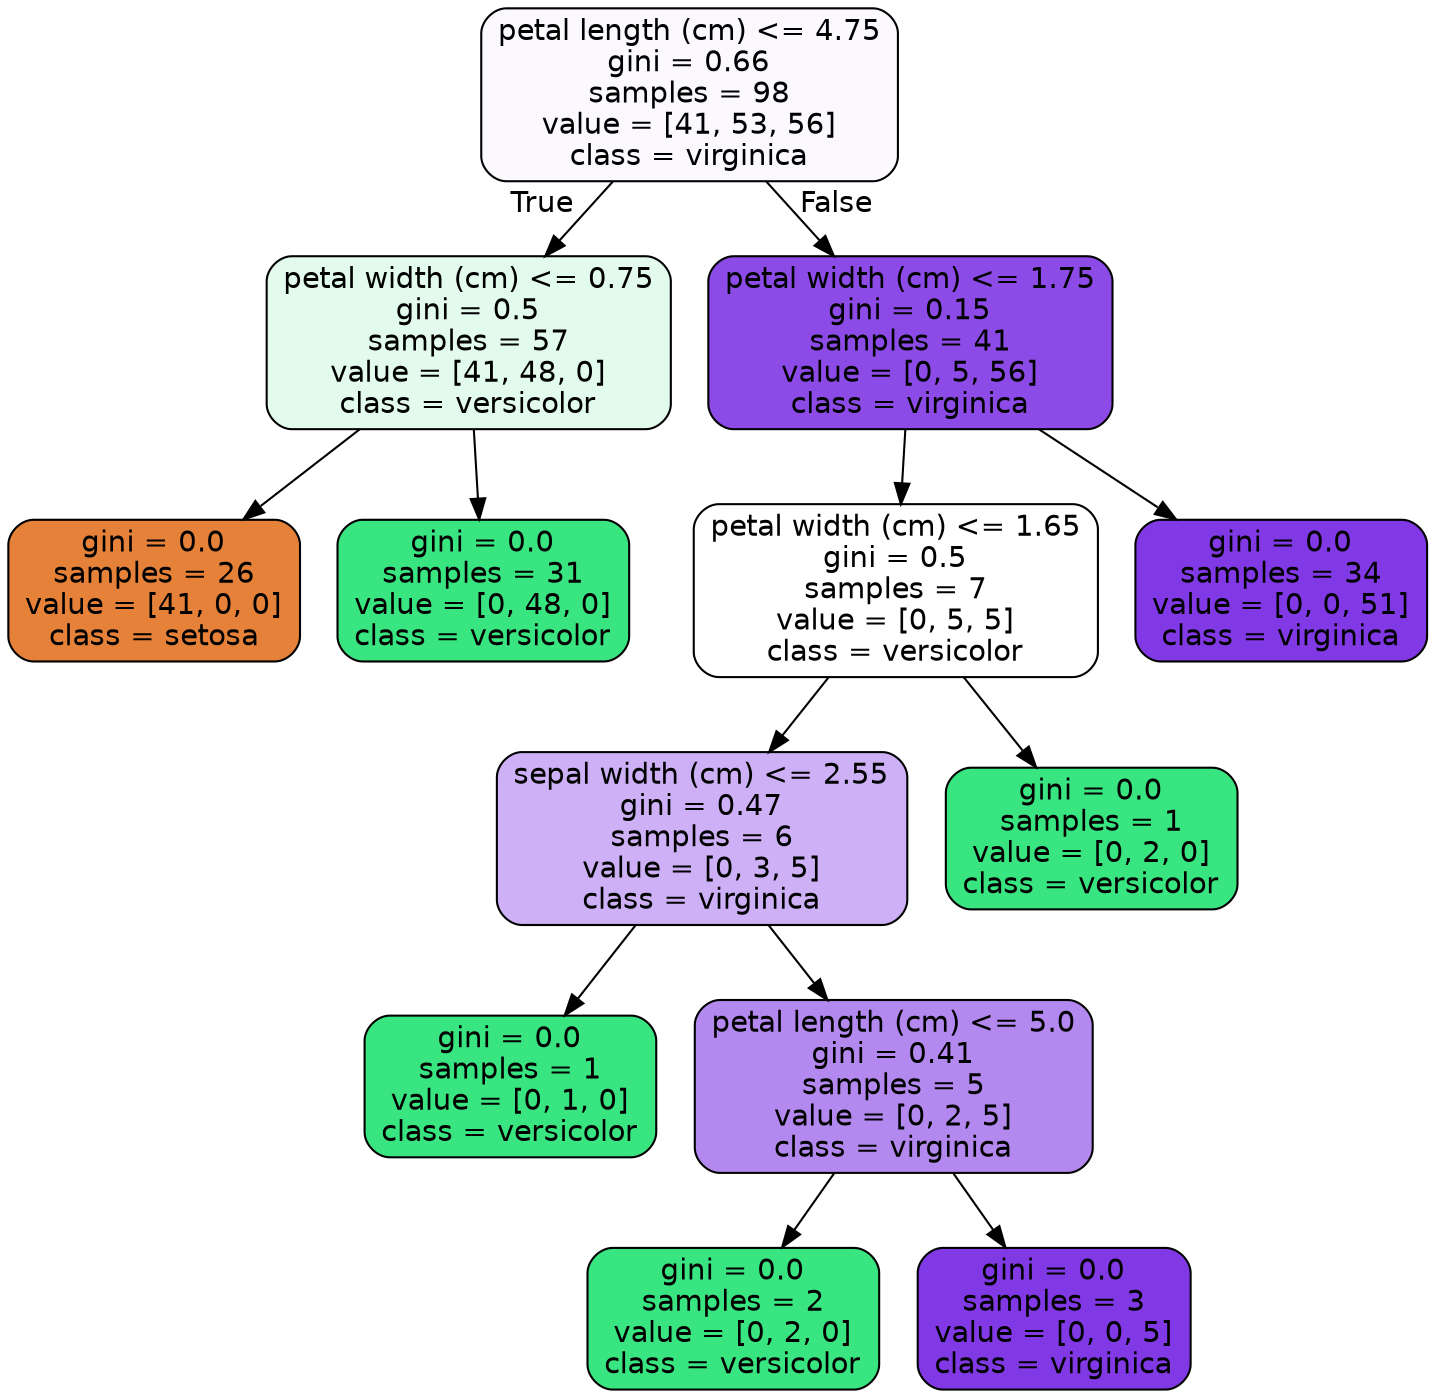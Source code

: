digraph Tree {
node [shape=box, style="filled, rounded", color="black", fontname=helvetica] ;
edge [fontname=helvetica] ;
0 [label="petal length (cm) <= 4.75\ngini = 0.66\nsamples = 98\nvalue = [41, 53, 56]\nclass = virginica", fillcolor="#fbf9fe"] ;
1 [label="petal width (cm) <= 0.75\ngini = 0.5\nsamples = 57\nvalue = [41, 48, 0]\nclass = versicolor", fillcolor="#e2fbed"] ;
0 -> 1 [labeldistance=2.5, labelangle=45, headlabel="True"] ;
2 [label="gini = 0.0\nsamples = 26\nvalue = [41, 0, 0]\nclass = setosa", fillcolor="#e58139"] ;
1 -> 2 ;
3 [label="gini = 0.0\nsamples = 31\nvalue = [0, 48, 0]\nclass = versicolor", fillcolor="#39e581"] ;
1 -> 3 ;
4 [label="petal width (cm) <= 1.75\ngini = 0.15\nsamples = 41\nvalue = [0, 5, 56]\nclass = virginica", fillcolor="#8c4be7"] ;
0 -> 4 [labeldistance=2.5, labelangle=-45, headlabel="False"] ;
5 [label="petal width (cm) <= 1.65\ngini = 0.5\nsamples = 7\nvalue = [0, 5, 5]\nclass = versicolor", fillcolor="#ffffff"] ;
4 -> 5 ;
6 [label="sepal width (cm) <= 2.55\ngini = 0.47\nsamples = 6\nvalue = [0, 3, 5]\nclass = virginica", fillcolor="#cdb0f5"] ;
5 -> 6 ;
7 [label="gini = 0.0\nsamples = 1\nvalue = [0, 1, 0]\nclass = versicolor", fillcolor="#39e581"] ;
6 -> 7 ;
8 [label="petal length (cm) <= 5.0\ngini = 0.41\nsamples = 5\nvalue = [0, 2, 5]\nclass = virginica", fillcolor="#b388ef"] ;
6 -> 8 ;
9 [label="gini = 0.0\nsamples = 2\nvalue = [0, 2, 0]\nclass = versicolor", fillcolor="#39e581"] ;
8 -> 9 ;
10 [label="gini = 0.0\nsamples = 3\nvalue = [0, 0, 5]\nclass = virginica", fillcolor="#8139e5"] ;
8 -> 10 ;
11 [label="gini = 0.0\nsamples = 1\nvalue = [0, 2, 0]\nclass = versicolor", fillcolor="#39e581"] ;
5 -> 11 ;
12 [label="gini = 0.0\nsamples = 34\nvalue = [0, 0, 51]\nclass = virginica", fillcolor="#8139e5"] ;
4 -> 12 ;
}